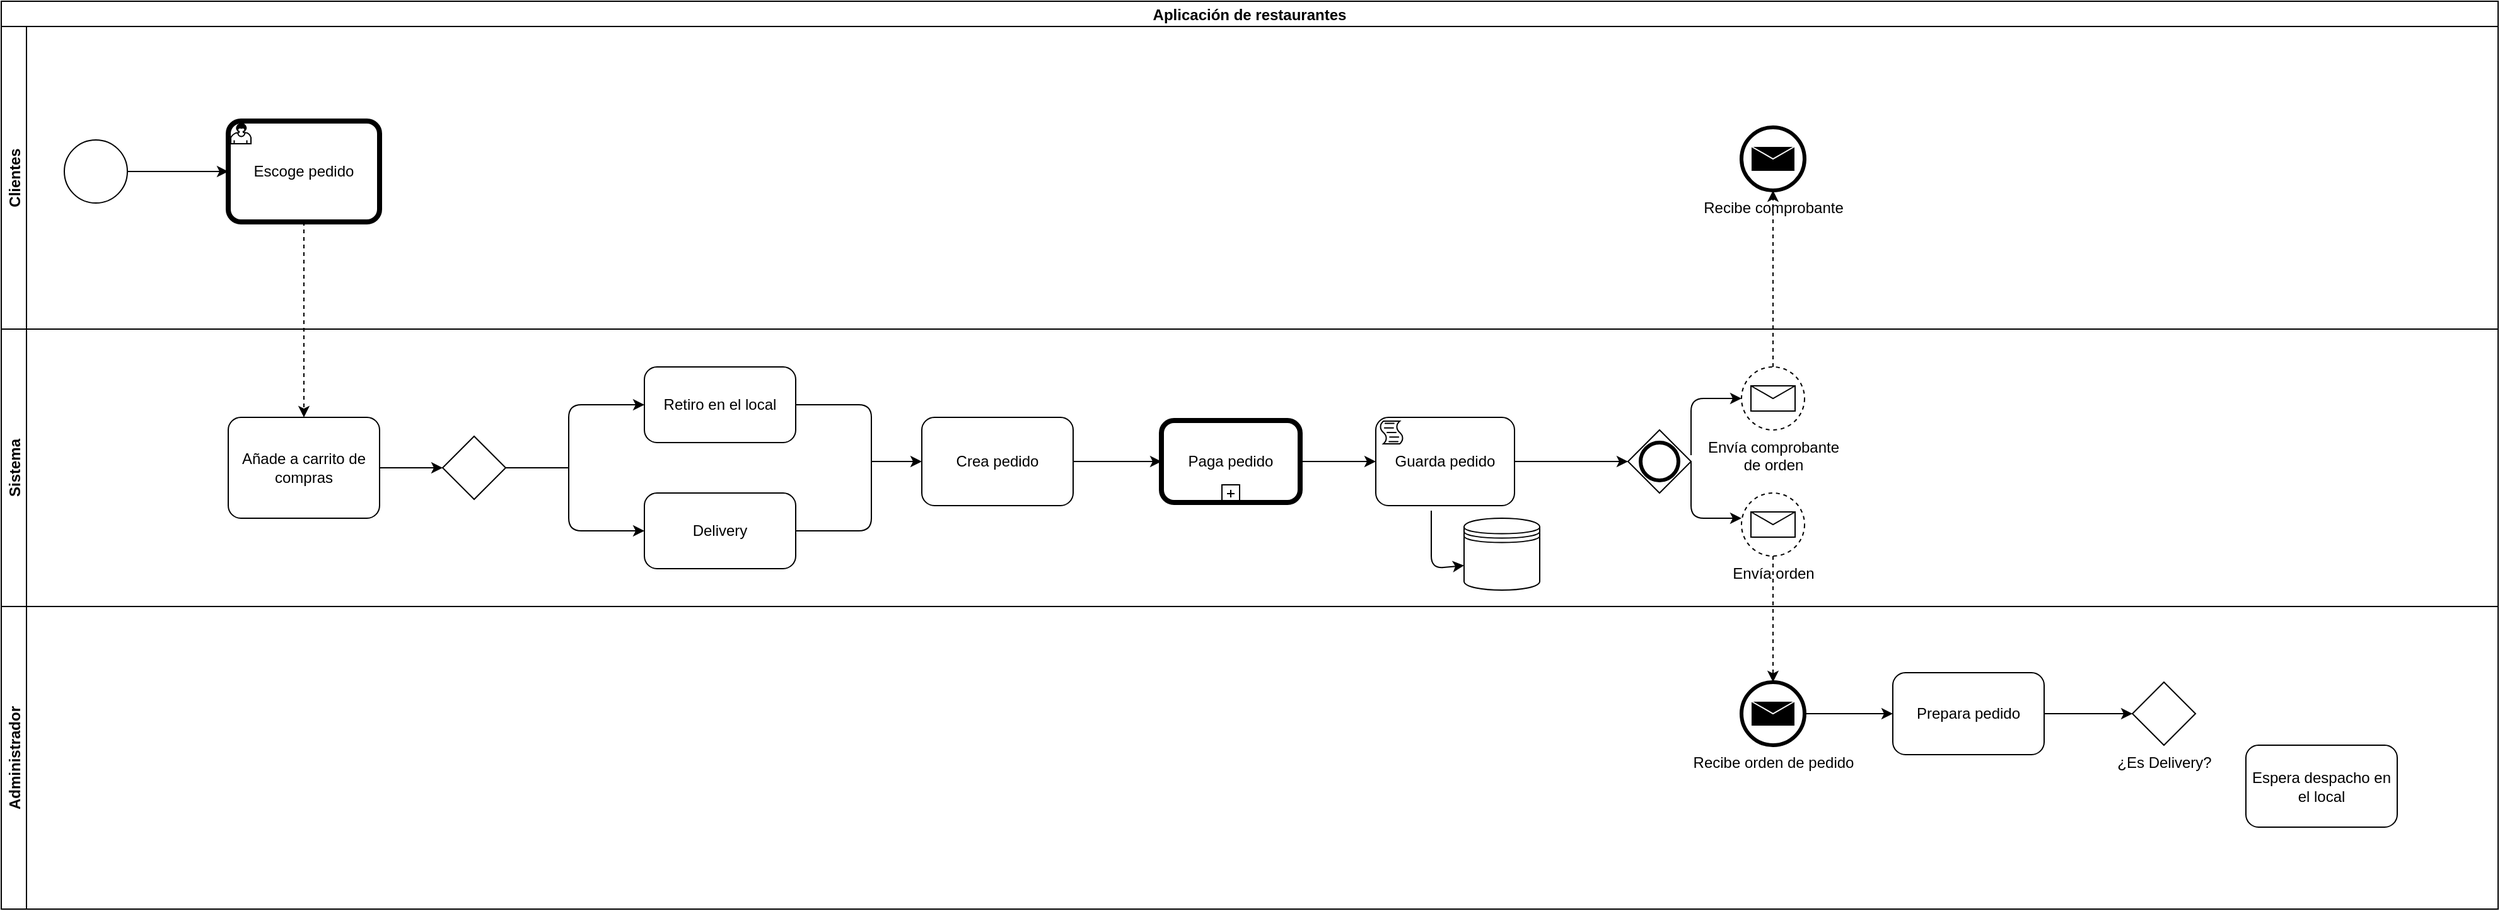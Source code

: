 <mxfile version="15.1.0" type="github">
  <diagram name="Page-1" id="2a216829-ef6e-dabb-86c1-c78162f3ba2b">
    <mxGraphModel dx="2272" dy="746" grid="1" gridSize="10" guides="1" tooltips="1" connect="1" arrows="1" fold="1" page="1" pageScale="1" pageWidth="850" pageHeight="1100" background="none" math="0" shadow="0">
      <root>
        <mxCell id="0" />
        <mxCell id="1" parent="0" />
        <mxCell id="hD6tDqFBUp-G2Wy_6Xi5-2" value="Aplicación de restaurantes" style="swimlane;childLayout=stackLayout;resizeParent=1;resizeParentMax=0;horizontal=1;startSize=20;horizontalStack=0;" parent="1" vertex="1">
          <mxGeometry x="-200" y="60" width="1980" height="720" as="geometry" />
        </mxCell>
        <mxCell id="hD6tDqFBUp-G2Wy_6Xi5-3" value="Clientes" style="swimlane;startSize=20;horizontal=0;" parent="hD6tDqFBUp-G2Wy_6Xi5-2" vertex="1">
          <mxGeometry y="20" width="1980" height="240" as="geometry" />
        </mxCell>
        <mxCell id="hD6tDqFBUp-G2Wy_6Xi5-6" value="Escoge pedido" style="points=[[0.25,0,0],[0.5,0,0],[0.75,0,0],[1,0.25,0],[1,0.5,0],[1,0.75,0],[0.75,1,0],[0.5,1,0],[0.25,1,0],[0,0.75,0],[0,0.5,0],[0,0.25,0]];shape=mxgraph.bpmn.task;whiteSpace=wrap;rectStyle=rounded;size=10;bpmnShapeType=call;taskMarker=user;" parent="hD6tDqFBUp-G2Wy_6Xi5-3" vertex="1">
          <mxGeometry x="180" y="75" width="120" height="80" as="geometry" />
        </mxCell>
        <mxCell id="hD6tDqFBUp-G2Wy_6Xi5-8" value="" style="edgeStyle=orthogonalEdgeStyle;rounded=0;orthogonalLoop=1;jettySize=auto;html=1;" parent="hD6tDqFBUp-G2Wy_6Xi5-3" source="hD6tDqFBUp-G2Wy_6Xi5-7" target="hD6tDqFBUp-G2Wy_6Xi5-6" edge="1">
          <mxGeometry relative="1" as="geometry" />
        </mxCell>
        <mxCell id="hD6tDqFBUp-G2Wy_6Xi5-7" value="" style="points=[[0.145,0.145,0],[0.5,0,0],[0.855,0.145,0],[1,0.5,0],[0.855,0.855,0],[0.5,1,0],[0.145,0.855,0],[0,0.5,0]];shape=mxgraph.bpmn.event;html=1;verticalLabelPosition=bottom;labelBackgroundColor=#ffffff;verticalAlign=top;align=center;perimeter=ellipsePerimeter;outlineConnect=0;aspect=fixed;outline=standard;symbol=general;" parent="hD6tDqFBUp-G2Wy_6Xi5-3" vertex="1">
          <mxGeometry x="50" y="90" width="50" height="50" as="geometry" />
        </mxCell>
        <mxCell id="GUnSBlpm5lB_lreghJjV-8" value="Recibe comprobante" style="points=[[0.145,0.145,0],[0.5,0,0],[0.855,0.145,0],[1,0.5,0],[0.855,0.855,0],[0.5,1,0],[0.145,0.855,0],[0,0.5,0]];shape=mxgraph.bpmn.event;html=1;verticalLabelPosition=bottom;labelBackgroundColor=#ffffff;verticalAlign=top;align=center;perimeter=ellipsePerimeter;outlineConnect=0;aspect=fixed;outline=end;symbol=message;" vertex="1" parent="hD6tDqFBUp-G2Wy_6Xi5-3">
          <mxGeometry x="1380" y="80" width="50" height="50" as="geometry" />
        </mxCell>
        <mxCell id="hD6tDqFBUp-G2Wy_6Xi5-4" value="Sistema" style="swimlane;startSize=20;horizontal=0;" parent="hD6tDqFBUp-G2Wy_6Xi5-2" vertex="1">
          <mxGeometry y="260" width="1980" height="220" as="geometry" />
        </mxCell>
        <mxCell id="hD6tDqFBUp-G2Wy_6Xi5-11" value="Paga pedido" style="points=[[0.25,0,0],[0.5,0,0],[0.75,0,0],[1,0.25,0],[1,0.5,0],[1,0.75,0],[0.75,1,0],[0.5,1,0],[0.25,1,0],[0,0.75,0],[0,0.5,0],[0,0.25,0]];shape=mxgraph.bpmn.task;whiteSpace=wrap;rectStyle=rounded;size=10;bpmnShapeType=call;isLoopSub=1;" parent="hD6tDqFBUp-G2Wy_6Xi5-4" vertex="1">
          <mxGeometry x="920" y="72.5" width="110" height="65" as="geometry" />
        </mxCell>
        <mxCell id="hD6tDqFBUp-G2Wy_6Xi5-13" value="" style="edgeStyle=orthogonalEdgeStyle;rounded=0;orthogonalLoop=1;jettySize=auto;html=1;entryX=0;entryY=0.5;entryDx=0;entryDy=0;entryPerimeter=0;" parent="hD6tDqFBUp-G2Wy_6Xi5-4" source="hD6tDqFBUp-G2Wy_6Xi5-11" target="hD6tDqFBUp-G2Wy_6Xi5-26" edge="1">
          <mxGeometry relative="1" as="geometry">
            <mxPoint x="1110" y="95" as="targetPoint" />
          </mxGeometry>
        </mxCell>
        <mxCell id="hD6tDqFBUp-G2Wy_6Xi5-20" value="" style="endArrow=classic;html=1;exitX=1;exitY=0.5;exitDx=0;exitDy=0;exitPerimeter=0;" parent="hD6tDqFBUp-G2Wy_6Xi5-4" edge="1">
          <mxGeometry width="50" height="50" relative="1" as="geometry">
            <mxPoint x="300" y="110" as="sourcePoint" />
            <mxPoint x="350" y="110" as="targetPoint" />
          </mxGeometry>
        </mxCell>
        <mxCell id="hD6tDqFBUp-G2Wy_6Xi5-21" value="Añade a carrito de compras" style="points=[[0.25,0,0],[0.5,0,0],[0.75,0,0],[1,0.25,0],[1,0.5,0],[1,0.75,0],[0.75,1,0],[0.5,1,0],[0.25,1,0],[0,0.75,0],[0,0.5,0],[0,0.25,0]];shape=mxgraph.bpmn.task;whiteSpace=wrap;rectStyle=rounded;size=10;taskMarker=abstract;" parent="hD6tDqFBUp-G2Wy_6Xi5-4" vertex="1">
          <mxGeometry x="180" y="70" width="120" height="80" as="geometry" />
        </mxCell>
        <mxCell id="hD6tDqFBUp-G2Wy_6Xi5-29" value="" style="edgeStyle=orthogonalEdgeStyle;rounded=0;orthogonalLoop=1;jettySize=auto;html=1;entryX=0;entryY=0.5;entryDx=0;entryDy=0;entryPerimeter=0;" parent="hD6tDqFBUp-G2Wy_6Xi5-4" source="hD6tDqFBUp-G2Wy_6Xi5-26" target="GUnSBlpm5lB_lreghJjV-4" edge="1">
          <mxGeometry relative="1" as="geometry">
            <mxPoint x="1270" y="105" as="targetPoint" />
          </mxGeometry>
        </mxCell>
        <mxCell id="hD6tDqFBUp-G2Wy_6Xi5-26" value="Guarda pedido" style="points=[[0.25,0,0],[0.5,0,0],[0.75,0,0],[1,0.25,0],[1,0.5,0],[1,0.75,0],[0.75,1,0],[0.5,1,0],[0.25,1,0],[0,0.75,0],[0,0.5,0],[0,0.25,0]];shape=mxgraph.bpmn.task;whiteSpace=wrap;rectStyle=rounded;size=10;taskMarker=script;" parent="hD6tDqFBUp-G2Wy_6Xi5-4" vertex="1">
          <mxGeometry x="1090" y="70" width="110" height="70" as="geometry" />
        </mxCell>
        <mxCell id="hD6tDqFBUp-G2Wy_6Xi5-27" value="Envía orden" style="points=[[0.145,0.145,0],[0.5,0,0],[0.855,0.145,0],[1,0.5,0],[0.855,0.855,0],[0.5,1,0],[0.145,0.855,0],[0,0.5,0]];shape=mxgraph.bpmn.event;html=1;verticalLabelPosition=bottom;labelBackgroundColor=#ffffff;verticalAlign=top;align=center;perimeter=ellipsePerimeter;outlineConnect=0;aspect=fixed;outline=eventNonint;symbol=message;" parent="hD6tDqFBUp-G2Wy_6Xi5-4" vertex="1">
          <mxGeometry x="1380" y="130" width="50" height="50" as="geometry" />
        </mxCell>
        <mxCell id="hD6tDqFBUp-G2Wy_6Xi5-34" value="Retiro en el local" style="points=[[0.25,0,0],[0.5,0,0],[0.75,0,0],[1,0.25,0],[1,0.5,0],[1,0.75,0],[0.75,1,0],[0.5,1,0],[0.25,1,0],[0,0.75,0],[0,0.5,0],[0,0.25,0]];shape=mxgraph.bpmn.task;whiteSpace=wrap;rectStyle=rounded;size=10;taskMarker=abstract;" parent="hD6tDqFBUp-G2Wy_6Xi5-4" vertex="1">
          <mxGeometry x="510" y="30" width="120" height="60" as="geometry" />
        </mxCell>
        <mxCell id="hD6tDqFBUp-G2Wy_6Xi5-54" value="Delivery" style="points=[[0.25,0,0],[0.5,0,0],[0.75,0,0],[1,0.25,0],[1,0.5,0],[1,0.75,0],[0.75,1,0],[0.5,1,0],[0.25,1,0],[0,0.75,0],[0,0.5,0],[0,0.25,0]];shape=mxgraph.bpmn.task;whiteSpace=wrap;rectStyle=rounded;size=10;taskMarker=abstract;" parent="hD6tDqFBUp-G2Wy_6Xi5-4" vertex="1">
          <mxGeometry x="510" y="130" width="120" height="60" as="geometry" />
        </mxCell>
        <mxCell id="hD6tDqFBUp-G2Wy_6Xi5-55" value="" style="endArrow=classic;html=1;entryX=0;entryY=0.5;entryDx=0;entryDy=0;entryPerimeter=0;" parent="hD6tDqFBUp-G2Wy_6Xi5-4" target="hD6tDqFBUp-G2Wy_6Xi5-34" edge="1">
          <mxGeometry width="50" height="50" relative="1" as="geometry">
            <mxPoint x="450" y="110" as="sourcePoint" />
            <mxPoint x="450" y="60" as="targetPoint" />
            <Array as="points">
              <mxPoint x="450" y="60" />
            </Array>
          </mxGeometry>
        </mxCell>
        <mxCell id="hD6tDqFBUp-G2Wy_6Xi5-56" value="" style="endArrow=classic;html=1;entryX=0;entryY=0.5;entryDx=0;entryDy=0;entryPerimeter=0;" parent="hD6tDqFBUp-G2Wy_6Xi5-4" target="hD6tDqFBUp-G2Wy_6Xi5-54" edge="1">
          <mxGeometry width="50" height="50" relative="1" as="geometry">
            <mxPoint x="450" y="110" as="sourcePoint" />
            <mxPoint x="470" y="90" as="targetPoint" />
            <Array as="points">
              <mxPoint x="450" y="160" />
            </Array>
          </mxGeometry>
        </mxCell>
        <mxCell id="hD6tDqFBUp-G2Wy_6Xi5-59" value="" style="endArrow=none;html=1;exitX=1;exitY=0.5;exitDx=0;exitDy=0;exitPerimeter=0;" parent="hD6tDqFBUp-G2Wy_6Xi5-4" edge="1">
          <mxGeometry width="50" height="50" relative="1" as="geometry">
            <mxPoint x="400" y="110" as="sourcePoint" />
            <mxPoint x="450" y="110" as="targetPoint" />
          </mxGeometry>
        </mxCell>
        <mxCell id="hD6tDqFBUp-G2Wy_6Xi5-60" value="" style="points=[[0.25,0.25,0],[0.5,0,0],[0.75,0.25,0],[1,0.5,0],[0.75,0.75,0],[0.5,1,0],[0.25,0.75,0],[0,0.5,0]];shape=mxgraph.bpmn.gateway2;html=1;verticalLabelPosition=bottom;labelBackgroundColor=#ffffff;verticalAlign=top;align=center;perimeter=rhombusPerimeter;outlineConnect=0;outline=none;symbol=none;" parent="hD6tDqFBUp-G2Wy_6Xi5-4" vertex="1">
          <mxGeometry x="350" y="85" width="50" height="50" as="geometry" />
        </mxCell>
        <mxCell id="hD6tDqFBUp-G2Wy_6Xi5-66" value="" style="edgeStyle=orthogonalEdgeStyle;rounded=0;orthogonalLoop=1;jettySize=auto;html=1;" parent="hD6tDqFBUp-G2Wy_6Xi5-4" source="hD6tDqFBUp-G2Wy_6Xi5-61" target="hD6tDqFBUp-G2Wy_6Xi5-11" edge="1">
          <mxGeometry relative="1" as="geometry" />
        </mxCell>
        <mxCell id="hD6tDqFBUp-G2Wy_6Xi5-61" value="Crea pedido" style="points=[[0.25,0,0],[0.5,0,0],[0.75,0,0],[1,0.25,0],[1,0.5,0],[1,0.75,0],[0.75,1,0],[0.5,1,0],[0.25,1,0],[0,0.75,0],[0,0.5,0],[0,0.25,0]];shape=mxgraph.bpmn.task;whiteSpace=wrap;rectStyle=rounded;size=10;taskMarker=abstract;" parent="hD6tDqFBUp-G2Wy_6Xi5-4" vertex="1">
          <mxGeometry x="730" y="70" width="120" height="70" as="geometry" />
        </mxCell>
        <mxCell id="hD6tDqFBUp-G2Wy_6Xi5-63" value="" style="endArrow=classic;html=1;entryX=0;entryY=0.5;entryDx=0;entryDy=0;entryPerimeter=0;" parent="hD6tDqFBUp-G2Wy_6Xi5-4" target="hD6tDqFBUp-G2Wy_6Xi5-61" edge="1">
          <mxGeometry width="50" height="50" relative="1" as="geometry">
            <mxPoint x="690" y="105" as="sourcePoint" />
            <mxPoint x="720" y="80" as="targetPoint" />
          </mxGeometry>
        </mxCell>
        <mxCell id="hD6tDqFBUp-G2Wy_6Xi5-64" value="" style="endArrow=none;html=1;entryX=1;entryY=0.5;entryDx=0;entryDy=0;entryPerimeter=0;" parent="hD6tDqFBUp-G2Wy_6Xi5-4" target="hD6tDqFBUp-G2Wy_6Xi5-34" edge="1">
          <mxGeometry width="50" height="50" relative="1" as="geometry">
            <mxPoint x="690" y="110" as="sourcePoint" />
            <mxPoint x="710" y="40" as="targetPoint" />
            <Array as="points">
              <mxPoint x="690" y="60" />
            </Array>
          </mxGeometry>
        </mxCell>
        <mxCell id="hD6tDqFBUp-G2Wy_6Xi5-65" value="" style="endArrow=none;html=1;exitX=1;exitY=0.5;exitDx=0;exitDy=0;exitPerimeter=0;" parent="hD6tDqFBUp-G2Wy_6Xi5-4" source="hD6tDqFBUp-G2Wy_6Xi5-54" edge="1">
          <mxGeometry width="50" height="50" relative="1" as="geometry">
            <mxPoint x="670" y="180" as="sourcePoint" />
            <mxPoint x="690" y="110" as="targetPoint" />
            <Array as="points">
              <mxPoint x="690" y="160" />
            </Array>
          </mxGeometry>
        </mxCell>
        <mxCell id="GUnSBlpm5lB_lreghJjV-2" value="" style="endArrow=classic;html=1;entryX=0;entryY=0;entryDx=0;entryDy=37.5;entryPerimeter=0;exitX=0.4;exitY=1.057;exitDx=0;exitDy=0;exitPerimeter=0;" edge="1" parent="hD6tDqFBUp-G2Wy_6Xi5-4" source="hD6tDqFBUp-G2Wy_6Xi5-26">
          <mxGeometry width="50" height="50" relative="1" as="geometry">
            <mxPoint x="1080" y="220" as="sourcePoint" />
            <mxPoint x="1160" y="187.5" as="targetPoint" />
            <Array as="points">
              <mxPoint x="1134" y="190" />
            </Array>
          </mxGeometry>
        </mxCell>
        <mxCell id="GUnSBlpm5lB_lreghJjV-3" value="" style="shape=datastore;whiteSpace=wrap;html=1;labelPosition=center;verticalLabelPosition=bottom;align=center;verticalAlign=top;" vertex="1" parent="hD6tDqFBUp-G2Wy_6Xi5-4">
          <mxGeometry x="1160" y="150" width="60" height="57" as="geometry" />
        </mxCell>
        <mxCell id="GUnSBlpm5lB_lreghJjV-4" value="" style="points=[[0.25,0.25,0],[0.5,0,0],[0.75,0.25,0],[1,0.5,0],[0.75,0.75,0],[0.5,1,0],[0.25,0.75,0],[0,0.5,0]];shape=mxgraph.bpmn.gateway2;html=1;verticalLabelPosition=bottom;labelBackgroundColor=#ffffff;verticalAlign=top;align=center;perimeter=rhombusPerimeter;outlineConnect=0;outline=end;symbol=general;" vertex="1" parent="hD6tDqFBUp-G2Wy_6Xi5-4">
          <mxGeometry x="1290" y="80" width="50" height="50" as="geometry" />
        </mxCell>
        <mxCell id="GUnSBlpm5lB_lreghJjV-5" value="&lt;div&gt;Envía comprobante &lt;br&gt;&lt;/div&gt;&lt;div&gt;de orden&lt;br&gt;&lt;/div&gt;" style="points=[[0.145,0.145,0],[0.5,0,0],[0.855,0.145,0],[1,0.5,0],[0.855,0.855,0],[0.5,1,0],[0.145,0.855,0],[0,0.5,0]];shape=mxgraph.bpmn.event;html=1;verticalLabelPosition=bottom;labelBackgroundColor=#ffffff;verticalAlign=top;align=center;perimeter=ellipsePerimeter;outlineConnect=0;aspect=fixed;outline=eventNonint;symbol=message;" vertex="1" parent="hD6tDqFBUp-G2Wy_6Xi5-4">
          <mxGeometry x="1380" y="30" width="50" height="50" as="geometry" />
        </mxCell>
        <mxCell id="GUnSBlpm5lB_lreghJjV-6" value="" style="endArrow=classic;html=1;entryX=0;entryY=0.5;entryDx=0;entryDy=0;entryPerimeter=0;" edge="1" parent="hD6tDqFBUp-G2Wy_6Xi5-4" target="GUnSBlpm5lB_lreghJjV-5">
          <mxGeometry width="50" height="50" relative="1" as="geometry">
            <mxPoint x="1340" y="100" as="sourcePoint" />
            <mxPoint x="1390" y="30" as="targetPoint" />
            <Array as="points">
              <mxPoint x="1340" y="55" />
            </Array>
          </mxGeometry>
        </mxCell>
        <mxCell id="GUnSBlpm5lB_lreghJjV-7" value="" style="endArrow=classic;html=1;exitX=1;exitY=0.5;exitDx=0;exitDy=0;exitPerimeter=0;" edge="1" parent="hD6tDqFBUp-G2Wy_6Xi5-4" source="GUnSBlpm5lB_lreghJjV-4">
          <mxGeometry width="50" height="50" relative="1" as="geometry">
            <mxPoint x="1330" y="200" as="sourcePoint" />
            <mxPoint x="1380" y="150" as="targetPoint" />
            <Array as="points">
              <mxPoint x="1340" y="150" />
            </Array>
          </mxGeometry>
        </mxCell>
        <mxCell id="hD6tDqFBUp-G2Wy_6Xi5-31" value="" style="endArrow=classic;html=1;exitX=0.5;exitY=1;exitDx=0;exitDy=0;exitPerimeter=0;entryX=0.5;entryY=0;entryDx=0;entryDy=0;entryPerimeter=0;dashed=1;" parent="hD6tDqFBUp-G2Wy_6Xi5-2" source="hD6tDqFBUp-G2Wy_6Xi5-27" target="hD6tDqFBUp-G2Wy_6Xi5-30" edge="1">
          <mxGeometry width="50" height="50" relative="1" as="geometry">
            <mxPoint x="930" y="430" as="sourcePoint" />
            <mxPoint x="895" y="580" as="targetPoint" />
          </mxGeometry>
        </mxCell>
        <mxCell id="hD6tDqFBUp-G2Wy_6Xi5-5" value="Administrador" style="swimlane;startSize=20;horizontal=0;" parent="hD6tDqFBUp-G2Wy_6Xi5-2" vertex="1">
          <mxGeometry y="480" width="1980" height="240" as="geometry" />
        </mxCell>
        <mxCell id="hD6tDqFBUp-G2Wy_6Xi5-30" value="Recibe orden de pedido" style="points=[[0.145,0.145,0],[0.5,0,0],[0.855,0.145,0],[1,0.5,0],[0.855,0.855,0],[0.5,1,0],[0.145,0.855,0],[0,0.5,0]];shape=mxgraph.bpmn.event;html=1;verticalLabelPosition=bottom;labelBackgroundColor=#ffffff;verticalAlign=top;align=center;perimeter=ellipsePerimeter;outlineConnect=0;aspect=fixed;outline=end;symbol=message;" parent="hD6tDqFBUp-G2Wy_6Xi5-5" vertex="1">
          <mxGeometry x="1380" y="60" width="50" height="50" as="geometry" />
        </mxCell>
        <mxCell id="hD6tDqFBUp-G2Wy_6Xi5-67" value="Prepara pedido" style="points=[[0.25,0,0],[0.5,0,0],[0.75,0,0],[1,0.25,0],[1,0.5,0],[1,0.75,0],[0.75,1,0],[0.5,1,0],[0.25,1,0],[0,0.75,0],[0,0.5,0],[0,0.25,0]];shape=mxgraph.bpmn.task;whiteSpace=wrap;rectStyle=rounded;size=10;taskMarker=abstract;" parent="hD6tDqFBUp-G2Wy_6Xi5-5" vertex="1">
          <mxGeometry x="1500" y="52.5" width="120" height="65" as="geometry" />
        </mxCell>
        <mxCell id="hD6tDqFBUp-G2Wy_6Xi5-70" value="" style="endArrow=classic;html=1;exitX=1;exitY=0.5;exitDx=0;exitDy=0;exitPerimeter=0;entryX=0;entryY=0.5;entryDx=0;entryDy=0;entryPerimeter=0;" parent="hD6tDqFBUp-G2Wy_6Xi5-5" source="hD6tDqFBUp-G2Wy_6Xi5-30" target="hD6tDqFBUp-G2Wy_6Xi5-67" edge="1">
          <mxGeometry width="50" height="50" relative="1" as="geometry">
            <mxPoint x="1320" y="20" as="sourcePoint" />
            <mxPoint x="1370" y="-30" as="targetPoint" />
          </mxGeometry>
        </mxCell>
        <mxCell id="GUnSBlpm5lB_lreghJjV-11" value="¿Es Delivery?" style="points=[[0.25,0.25,0],[0.5,0,0],[0.75,0.25,0],[1,0.5,0],[0.75,0.75,0],[0.5,1,0],[0.25,0.75,0],[0,0.5,0]];shape=mxgraph.bpmn.gateway2;html=1;verticalLabelPosition=bottom;labelBackgroundColor=#ffffff;verticalAlign=top;align=center;perimeter=rhombusPerimeter;outlineConnect=0;outline=none;symbol=none;" vertex="1" parent="hD6tDqFBUp-G2Wy_6Xi5-5">
          <mxGeometry x="1690" y="60" width="50" height="50" as="geometry" />
        </mxCell>
        <mxCell id="GUnSBlpm5lB_lreghJjV-12" value="" style="endArrow=classic;html=1;exitX=1;exitY=0.5;exitDx=0;exitDy=0;exitPerimeter=0;entryX=0;entryY=0.5;entryDx=0;entryDy=0;entryPerimeter=0;" edge="1" parent="hD6tDqFBUp-G2Wy_6Xi5-5" source="hD6tDqFBUp-G2Wy_6Xi5-67" target="GUnSBlpm5lB_lreghJjV-11">
          <mxGeometry width="50" height="50" relative="1" as="geometry">
            <mxPoint x="1670" y="70" as="sourcePoint" />
            <mxPoint x="1720" y="20" as="targetPoint" />
          </mxGeometry>
        </mxCell>
        <mxCell id="GUnSBlpm5lB_lreghJjV-13" value="Espera despacho en el local" style="points=[[0.25,0,0],[0.5,0,0],[0.75,0,0],[1,0.25,0],[1,0.5,0],[1,0.75,0],[0.75,1,0],[0.5,1,0],[0.25,1,0],[0,0.75,0],[0,0.5,0],[0,0.25,0]];shape=mxgraph.bpmn.task;whiteSpace=wrap;rectStyle=rounded;size=10;taskMarker=abstract;" vertex="1" parent="hD6tDqFBUp-G2Wy_6Xi5-5">
          <mxGeometry x="1780" y="110" width="120" height="65" as="geometry" />
        </mxCell>
        <mxCell id="hD6tDqFBUp-G2Wy_6Xi5-19" value="" style="endArrow=classic;html=1;exitX=0.5;exitY=1;exitDx=0;exitDy=0;exitPerimeter=0;entryX=0.5;entryY=0;entryDx=0;entryDy=0;entryPerimeter=0;dashed=1;" parent="hD6tDqFBUp-G2Wy_6Xi5-2" source="hD6tDqFBUp-G2Wy_6Xi5-6" edge="1">
          <mxGeometry width="50" height="50" relative="1" as="geometry">
            <mxPoint x="260" y="260" as="sourcePoint" />
            <mxPoint x="240" y="330" as="targetPoint" />
          </mxGeometry>
        </mxCell>
        <mxCell id="GUnSBlpm5lB_lreghJjV-10" value="" style="endArrow=classic;html=1;dashed=1;exitX=0.5;exitY=0;exitDx=0;exitDy=0;exitPerimeter=0;entryX=0.5;entryY=1;entryDx=0;entryDy=0;entryPerimeter=0;" edge="1" parent="hD6tDqFBUp-G2Wy_6Xi5-2" source="GUnSBlpm5lB_lreghJjV-5" target="GUnSBlpm5lB_lreghJjV-8">
          <mxGeometry width="50" height="50" relative="1" as="geometry">
            <mxPoint x="1460" y="250" as="sourcePoint" />
            <mxPoint x="1510" y="200" as="targetPoint" />
          </mxGeometry>
        </mxCell>
      </root>
    </mxGraphModel>
  </diagram>
</mxfile>
